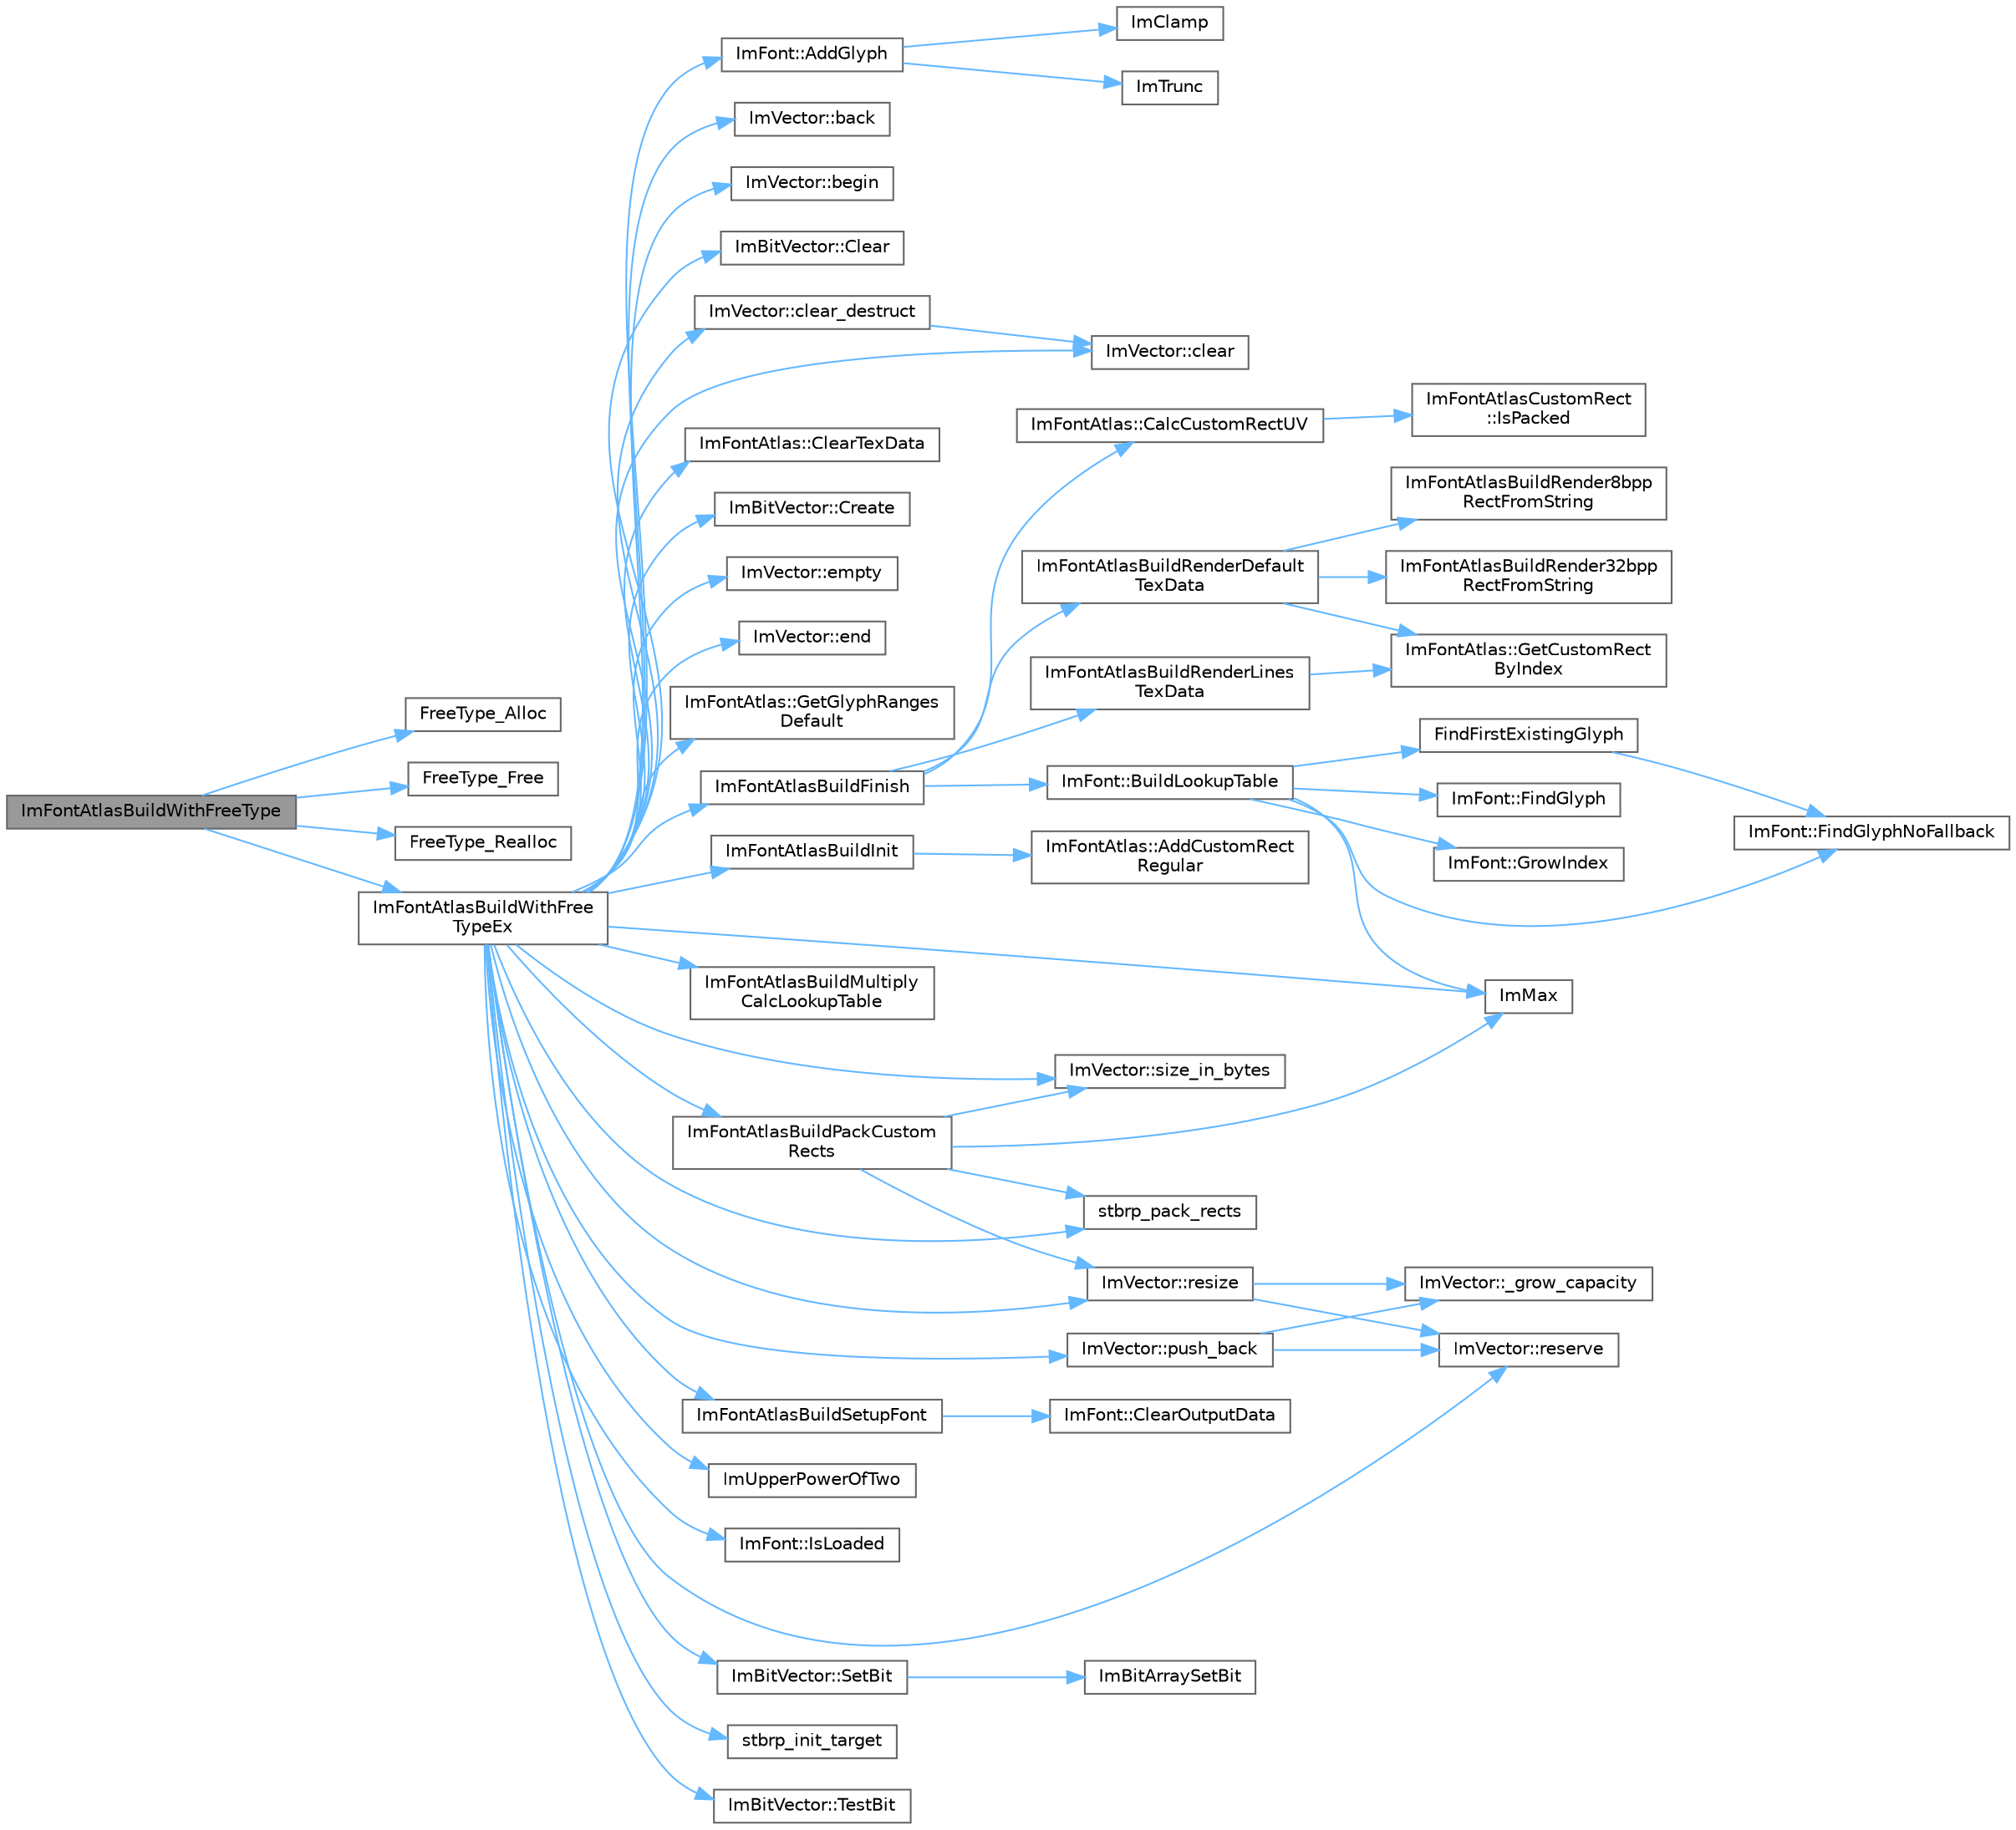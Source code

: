 digraph "ImFontAtlasBuildWithFreeType"
{
 // LATEX_PDF_SIZE
  bgcolor="transparent";
  edge [fontname=Helvetica,fontsize=10,labelfontname=Helvetica,labelfontsize=10];
  node [fontname=Helvetica,fontsize=10,shape=box,height=0.2,width=0.4];
  rankdir="LR";
  Node1 [id="Node000001",label="ImFontAtlasBuildWithFreeType",height=0.2,width=0.4,color="gray40", fillcolor="grey60", style="filled", fontcolor="black",tooltip=" "];
  Node1 -> Node2 [id="edge61_Node000001_Node000002",color="steelblue1",style="solid",tooltip=" "];
  Node2 [id="Node000002",label="FreeType_Alloc",height=0.2,width=0.4,color="grey40", fillcolor="white", style="filled",URL="$imgui__freetype_8cpp.html#a6a98733a4a93bb0b2a6cc6c1d1c0637c",tooltip=" "];
  Node1 -> Node3 [id="edge62_Node000001_Node000003",color="steelblue1",style="solid",tooltip=" "];
  Node3 [id="Node000003",label="FreeType_Free",height=0.2,width=0.4,color="grey40", fillcolor="white", style="filled",URL="$imgui__freetype_8cpp.html#abc3aa644b842c8087c6a785b59fcf5e6",tooltip=" "];
  Node1 -> Node4 [id="edge63_Node000001_Node000004",color="steelblue1",style="solid",tooltip=" "];
  Node4 [id="Node000004",label="FreeType_Realloc",height=0.2,width=0.4,color="grey40", fillcolor="white", style="filled",URL="$imgui__freetype_8cpp.html#afb83eb710c8c6c48c842184d2b43bd72",tooltip=" "];
  Node1 -> Node5 [id="edge64_Node000001_Node000005",color="steelblue1",style="solid",tooltip=" "];
  Node5 [id="Node000005",label="ImFontAtlasBuildWithFree\lTypeEx",height=0.2,width=0.4,color="grey40", fillcolor="white", style="filled",URL="$imgui__freetype_8cpp.html#af965b039f4cb8ad8bcdc5a1981ac5d81",tooltip=" "];
  Node5 -> Node6 [id="edge65_Node000005_Node000006",color="steelblue1",style="solid",tooltip=" "];
  Node6 [id="Node000006",label="ImFont::AddGlyph",height=0.2,width=0.4,color="grey40", fillcolor="white", style="filled",URL="$struct_im_font.html#a1badad96fa8d41b4754fc7bdb826e6b2",tooltip=" "];
  Node6 -> Node7 [id="edge66_Node000006_Node000007",color="steelblue1",style="solid",tooltip=" "];
  Node7 [id="Node000007",label="ImClamp",height=0.2,width=0.4,color="grey40", fillcolor="white", style="filled",URL="$imgui__internal_8h.html#a6e61ede308bfd68c7434e17905a29fc8",tooltip=" "];
  Node6 -> Node8 [id="edge67_Node000006_Node000008",color="steelblue1",style="solid",tooltip=" "];
  Node8 [id="Node000008",label="ImTrunc",height=0.2,width=0.4,color="grey40", fillcolor="white", style="filled",URL="$imgui__internal_8h.html#a34870cae27ccd450c17ec3d3910b2da4",tooltip=" "];
  Node5 -> Node9 [id="edge68_Node000005_Node000009",color="steelblue1",style="solid",tooltip=" "];
  Node9 [id="Node000009",label="ImVector::back",height=0.2,width=0.4,color="grey40", fillcolor="white", style="filled",URL="$struct_im_vector.html#a2d80e87e81b1b01143c8d8be93e6fde1",tooltip=" "];
  Node5 -> Node10 [id="edge69_Node000005_Node000010",color="steelblue1",style="solid",tooltip=" "];
  Node10 [id="Node000010",label="ImVector::begin",height=0.2,width=0.4,color="grey40", fillcolor="white", style="filled",URL="$struct_im_vector.html#ab48ae48675fa779e29c9ae5892bb99f4",tooltip=" "];
  Node5 -> Node11 [id="edge70_Node000005_Node000011",color="steelblue1",style="solid",tooltip=" "];
  Node11 [id="Node000011",label="ImBitVector::Clear",height=0.2,width=0.4,color="grey40", fillcolor="white", style="filled",URL="$struct_im_bit_vector.html#a6486ac9a357400a42af07909f937a659",tooltip=" "];
  Node5 -> Node12 [id="edge71_Node000005_Node000012",color="steelblue1",style="solid",tooltip=" "];
  Node12 [id="Node000012",label="ImVector::clear",height=0.2,width=0.4,color="grey40", fillcolor="white", style="filled",URL="$struct_im_vector.html#ae2d401b4ec5f1113cdb8edb5a61a38f7",tooltip=" "];
  Node5 -> Node13 [id="edge72_Node000005_Node000013",color="steelblue1",style="solid",tooltip=" "];
  Node13 [id="Node000013",label="ImVector::clear_destruct",height=0.2,width=0.4,color="grey40", fillcolor="white", style="filled",URL="$struct_im_vector.html#ac1ed34eac753156e87e8a92f78dbbe3f",tooltip=" "];
  Node13 -> Node12 [id="edge73_Node000013_Node000012",color="steelblue1",style="solid",tooltip=" "];
  Node5 -> Node14 [id="edge74_Node000005_Node000014",color="steelblue1",style="solid",tooltip=" "];
  Node14 [id="Node000014",label="ImFontAtlas::ClearTexData",height=0.2,width=0.4,color="grey40", fillcolor="white", style="filled",URL="$struct_im_font_atlas.html#a3ede4bd513bec044c77ac392ad9c6e86",tooltip=" "];
  Node5 -> Node15 [id="edge75_Node000005_Node000015",color="steelblue1",style="solid",tooltip=" "];
  Node15 [id="Node000015",label="ImBitVector::Create",height=0.2,width=0.4,color="grey40", fillcolor="white", style="filled",URL="$struct_im_bit_vector.html#a2e25a0809000ad27bfc3fb89f3d04829",tooltip=" "];
  Node5 -> Node16 [id="edge76_Node000005_Node000016",color="steelblue1",style="solid",tooltip=" "];
  Node16 [id="Node000016",label="ImVector::empty",height=0.2,width=0.4,color="grey40", fillcolor="white", style="filled",URL="$struct_im_vector.html#aa53e48a5272f4bad1099368769514ff1",tooltip=" "];
  Node5 -> Node17 [id="edge77_Node000005_Node000017",color="steelblue1",style="solid",tooltip=" "];
  Node17 [id="Node000017",label="ImVector::end",height=0.2,width=0.4,color="grey40", fillcolor="white", style="filled",URL="$struct_im_vector.html#a278ca772697b2b2139d3b8add336a249",tooltip=" "];
  Node5 -> Node18 [id="edge78_Node000005_Node000018",color="steelblue1",style="solid",tooltip=" "];
  Node18 [id="Node000018",label="ImFontAtlas::GetGlyphRanges\lDefault",height=0.2,width=0.4,color="grey40", fillcolor="white", style="filled",URL="$struct_im_font_atlas.html#adec0df140eb1dc01c2a22a5253d62820",tooltip=" "];
  Node5 -> Node19 [id="edge79_Node000005_Node000019",color="steelblue1",style="solid",tooltip=" "];
  Node19 [id="Node000019",label="ImFontAtlasBuildFinish",height=0.2,width=0.4,color="grey40", fillcolor="white", style="filled",URL="$imgui__draw_8cpp.html#adbf0ee92b3ac86e30b9e81f552d15d37",tooltip=" "];
  Node19 -> Node20 [id="edge80_Node000019_Node000020",color="steelblue1",style="solid",tooltip=" "];
  Node20 [id="Node000020",label="ImFont::BuildLookupTable",height=0.2,width=0.4,color="grey40", fillcolor="white", style="filled",URL="$struct_im_font.html#a04b3a1437bd0032722bbbd3613941162",tooltip=" "];
  Node20 -> Node21 [id="edge81_Node000020_Node000021",color="steelblue1",style="solid",tooltip=" "];
  Node21 [id="Node000021",label="FindFirstExistingGlyph",height=0.2,width=0.4,color="grey40", fillcolor="white", style="filled",URL="$imgui__draw_8cpp.html#abbf9333048e69bc2c78377c540592f98",tooltip=" "];
  Node21 -> Node22 [id="edge82_Node000021_Node000022",color="steelblue1",style="solid",tooltip=" "];
  Node22 [id="Node000022",label="ImFont::FindGlyphNoFallback",height=0.2,width=0.4,color="grey40", fillcolor="white", style="filled",URL="$struct_im_font.html#a9db5b4cc756ac1b01efbc79e3002f88d",tooltip=" "];
  Node20 -> Node23 [id="edge83_Node000020_Node000023",color="steelblue1",style="solid",tooltip=" "];
  Node23 [id="Node000023",label="ImFont::FindGlyph",height=0.2,width=0.4,color="grey40", fillcolor="white", style="filled",URL="$struct_im_font.html#a335e2966ab0f067c24f7bf6e6ebf7050",tooltip=" "];
  Node20 -> Node22 [id="edge84_Node000020_Node000022",color="steelblue1",style="solid",tooltip=" "];
  Node20 -> Node24 [id="edge85_Node000020_Node000024",color="steelblue1",style="solid",tooltip=" "];
  Node24 [id="Node000024",label="ImFont::GrowIndex",height=0.2,width=0.4,color="grey40", fillcolor="white", style="filled",URL="$struct_im_font.html#ab7865a365d9653b4636b198d2f222fd6",tooltip=" "];
  Node20 -> Node25 [id="edge86_Node000020_Node000025",color="steelblue1",style="solid",tooltip=" "];
  Node25 [id="Node000025",label="ImMax",height=0.2,width=0.4,color="grey40", fillcolor="white", style="filled",URL="$imgui__internal_8h.html#a7667efd95147d0422f140917c71a9226",tooltip=" "];
  Node19 -> Node26 [id="edge87_Node000019_Node000026",color="steelblue1",style="solid",tooltip=" "];
  Node26 [id="Node000026",label="ImFontAtlas::CalcCustomRectUV",height=0.2,width=0.4,color="grey40", fillcolor="white", style="filled",URL="$struct_im_font_atlas.html#a66bb70a3c3dab00bd714fc52e2195882",tooltip=" "];
  Node26 -> Node27 [id="edge88_Node000026_Node000027",color="steelblue1",style="solid",tooltip=" "];
  Node27 [id="Node000027",label="ImFontAtlasCustomRect\l::IsPacked",height=0.2,width=0.4,color="grey40", fillcolor="white", style="filled",URL="$struct_im_font_atlas_custom_rect.html#a8829c3c64981078ba03d75c2b07e2abc",tooltip=" "];
  Node19 -> Node28 [id="edge89_Node000019_Node000028",color="steelblue1",style="solid",tooltip=" "];
  Node28 [id="Node000028",label="ImFontAtlasBuildRenderDefault\lTexData",height=0.2,width=0.4,color="grey40", fillcolor="white", style="filled",URL="$imgui__draw_8cpp.html#a5c1e7dc4dbb8ef1787cc953b6156fb28",tooltip=" "];
  Node28 -> Node29 [id="edge90_Node000028_Node000029",color="steelblue1",style="solid",tooltip=" "];
  Node29 [id="Node000029",label="ImFontAtlas::GetCustomRect\lByIndex",height=0.2,width=0.4,color="grey40", fillcolor="white", style="filled",URL="$struct_im_font_atlas.html#a6a4c5f59c12c88a5c0429d6a6ec06481",tooltip=" "];
  Node28 -> Node30 [id="edge91_Node000028_Node000030",color="steelblue1",style="solid",tooltip=" "];
  Node30 [id="Node000030",label="ImFontAtlasBuildRender32bpp\lRectFromString",height=0.2,width=0.4,color="grey40", fillcolor="white", style="filled",URL="$imgui__draw_8cpp.html#a66ac51ad223da84c7167d4c9f4cfb2fb",tooltip=" "];
  Node28 -> Node31 [id="edge92_Node000028_Node000031",color="steelblue1",style="solid",tooltip=" "];
  Node31 [id="Node000031",label="ImFontAtlasBuildRender8bpp\lRectFromString",height=0.2,width=0.4,color="grey40", fillcolor="white", style="filled",URL="$imgui__draw_8cpp.html#acc7928ba77e5e06a342720ccf0a95ece",tooltip=" "];
  Node19 -> Node32 [id="edge93_Node000019_Node000032",color="steelblue1",style="solid",tooltip=" "];
  Node32 [id="Node000032",label="ImFontAtlasBuildRenderLines\lTexData",height=0.2,width=0.4,color="grey40", fillcolor="white", style="filled",URL="$imgui__draw_8cpp.html#ab634607914fd0dc9ed27d1dc65505adc",tooltip=" "];
  Node32 -> Node29 [id="edge94_Node000032_Node000029",color="steelblue1",style="solid",tooltip=" "];
  Node5 -> Node33 [id="edge95_Node000005_Node000033",color="steelblue1",style="solid",tooltip=" "];
  Node33 [id="Node000033",label="ImFontAtlasBuildInit",height=0.2,width=0.4,color="grey40", fillcolor="white", style="filled",URL="$imgui__draw_8cpp.html#ac050ff181df43cec0b63d834b6039c3f",tooltip=" "];
  Node33 -> Node34 [id="edge96_Node000033_Node000034",color="steelblue1",style="solid",tooltip=" "];
  Node34 [id="Node000034",label="ImFontAtlas::AddCustomRect\lRegular",height=0.2,width=0.4,color="grey40", fillcolor="white", style="filled",URL="$struct_im_font_atlas.html#af048760e2d58ec93446e345deb887259",tooltip=" "];
  Node5 -> Node35 [id="edge97_Node000005_Node000035",color="steelblue1",style="solid",tooltip=" "];
  Node35 [id="Node000035",label="ImFontAtlasBuildMultiply\lCalcLookupTable",height=0.2,width=0.4,color="grey40", fillcolor="white", style="filled",URL="$imgui__draw_8cpp.html#a8d5f3a053aae34ac7b93e39cb9096d06",tooltip=" "];
  Node5 -> Node36 [id="edge98_Node000005_Node000036",color="steelblue1",style="solid",tooltip=" "];
  Node36 [id="Node000036",label="ImFontAtlasBuildPackCustom\lRects",height=0.2,width=0.4,color="grey40", fillcolor="white", style="filled",URL="$imgui__draw_8cpp.html#add0fcd1708ca3540688d8277fc01bf3f",tooltip=" "];
  Node36 -> Node25 [id="edge99_Node000036_Node000025",color="steelblue1",style="solid",tooltip=" "];
  Node36 -> Node37 [id="edge100_Node000036_Node000037",color="steelblue1",style="solid",tooltip=" "];
  Node37 [id="Node000037",label="ImVector::resize",height=0.2,width=0.4,color="grey40", fillcolor="white", style="filled",URL="$struct_im_vector.html#ac371dd62e56ae486b1a5038cf07eee56",tooltip=" "];
  Node37 -> Node38 [id="edge101_Node000037_Node000038",color="steelblue1",style="solid",tooltip=" "];
  Node38 [id="Node000038",label="ImVector::_grow_capacity",height=0.2,width=0.4,color="grey40", fillcolor="white", style="filled",URL="$struct_im_vector.html#a3a097635d464b1b70dc7d59996a88b28",tooltip=" "];
  Node37 -> Node39 [id="edge102_Node000037_Node000039",color="steelblue1",style="solid",tooltip=" "];
  Node39 [id="Node000039",label="ImVector::reserve",height=0.2,width=0.4,color="grey40", fillcolor="white", style="filled",URL="$struct_im_vector.html#a0f14f5736c3372157856eebb67123b75",tooltip=" "];
  Node36 -> Node40 [id="edge103_Node000036_Node000040",color="steelblue1",style="solid",tooltip=" "];
  Node40 [id="Node000040",label="ImVector::size_in_bytes",height=0.2,width=0.4,color="grey40", fillcolor="white", style="filled",URL="$struct_im_vector.html#ade9f2e937e47b0e0f9970dcfba038204",tooltip=" "];
  Node36 -> Node41 [id="edge104_Node000036_Node000041",color="steelblue1",style="solid",tooltip=" "];
  Node41 [id="Node000041",label="stbrp_pack_rects",height=0.2,width=0.4,color="grey40", fillcolor="white", style="filled",URL="$imstb__rectpack_8h.html#af038ae1b98573f24736c9a3eed0478ba",tooltip=" "];
  Node5 -> Node42 [id="edge105_Node000005_Node000042",color="steelblue1",style="solid",tooltip=" "];
  Node42 [id="Node000042",label="ImFontAtlasBuildSetupFont",height=0.2,width=0.4,color="grey40", fillcolor="white", style="filled",URL="$imgui__draw_8cpp.html#a4bea0932904c84de73237df3f1f76bdd",tooltip=" "];
  Node42 -> Node43 [id="edge106_Node000042_Node000043",color="steelblue1",style="solid",tooltip=" "];
  Node43 [id="Node000043",label="ImFont::ClearOutputData",height=0.2,width=0.4,color="grey40", fillcolor="white", style="filled",URL="$struct_im_font.html#aecf7773b1c40b433f91ee245f463de12",tooltip=" "];
  Node5 -> Node25 [id="edge107_Node000005_Node000025",color="steelblue1",style="solid",tooltip=" "];
  Node5 -> Node44 [id="edge108_Node000005_Node000044",color="steelblue1",style="solid",tooltip=" "];
  Node44 [id="Node000044",label="ImUpperPowerOfTwo",height=0.2,width=0.4,color="grey40", fillcolor="white", style="filled",URL="$imgui__internal_8h.html#adae096c61c812293ec61ac541c146674",tooltip=" "];
  Node5 -> Node45 [id="edge109_Node000005_Node000045",color="steelblue1",style="solid",tooltip=" "];
  Node45 [id="Node000045",label="ImFont::IsLoaded",height=0.2,width=0.4,color="grey40", fillcolor="white", style="filled",URL="$struct_im_font.html#a97dafa61cc94e84be396d69b0d42b1ce",tooltip=" "];
  Node5 -> Node46 [id="edge110_Node000005_Node000046",color="steelblue1",style="solid",tooltip=" "];
  Node46 [id="Node000046",label="ImVector::push_back",height=0.2,width=0.4,color="grey40", fillcolor="white", style="filled",URL="$struct_im_vector.html#aab5df48e0711a48bd12f3206e08c4108",tooltip=" "];
  Node46 -> Node38 [id="edge111_Node000046_Node000038",color="steelblue1",style="solid",tooltip=" "];
  Node46 -> Node39 [id="edge112_Node000046_Node000039",color="steelblue1",style="solid",tooltip=" "];
  Node5 -> Node39 [id="edge113_Node000005_Node000039",color="steelblue1",style="solid",tooltip=" "];
  Node5 -> Node37 [id="edge114_Node000005_Node000037",color="steelblue1",style="solid",tooltip=" "];
  Node5 -> Node47 [id="edge115_Node000005_Node000047",color="steelblue1",style="solid",tooltip=" "];
  Node47 [id="Node000047",label="ImBitVector::SetBit",height=0.2,width=0.4,color="grey40", fillcolor="white", style="filled",URL="$struct_im_bit_vector.html#afab0abbd320b1f33d1988760be7cd39b",tooltip=" "];
  Node47 -> Node48 [id="edge116_Node000047_Node000048",color="steelblue1",style="solid",tooltip=" "];
  Node48 [id="Node000048",label="ImBitArraySetBit",height=0.2,width=0.4,color="grey40", fillcolor="white", style="filled",URL="$imgui__internal_8h.html#a1ae2766a00f274b81a06cc5f0b5bd3ab",tooltip=" "];
  Node5 -> Node40 [id="edge117_Node000005_Node000040",color="steelblue1",style="solid",tooltip=" "];
  Node5 -> Node49 [id="edge118_Node000005_Node000049",color="steelblue1",style="solid",tooltip=" "];
  Node49 [id="Node000049",label="stbrp_init_target",height=0.2,width=0.4,color="grey40", fillcolor="white", style="filled",URL="$imstb__rectpack_8h.html#a8b32f5ad458f614f5d419ef26cef5b3c",tooltip=" "];
  Node5 -> Node41 [id="edge119_Node000005_Node000041",color="steelblue1",style="solid",tooltip=" "];
  Node5 -> Node50 [id="edge120_Node000005_Node000050",color="steelblue1",style="solid",tooltip=" "];
  Node50 [id="Node000050",label="ImBitVector::TestBit",height=0.2,width=0.4,color="grey40", fillcolor="white", style="filled",URL="$struct_im_bit_vector.html#ac472600d0eb12fabafae58db68ab7e2b",tooltip=" "];
}
